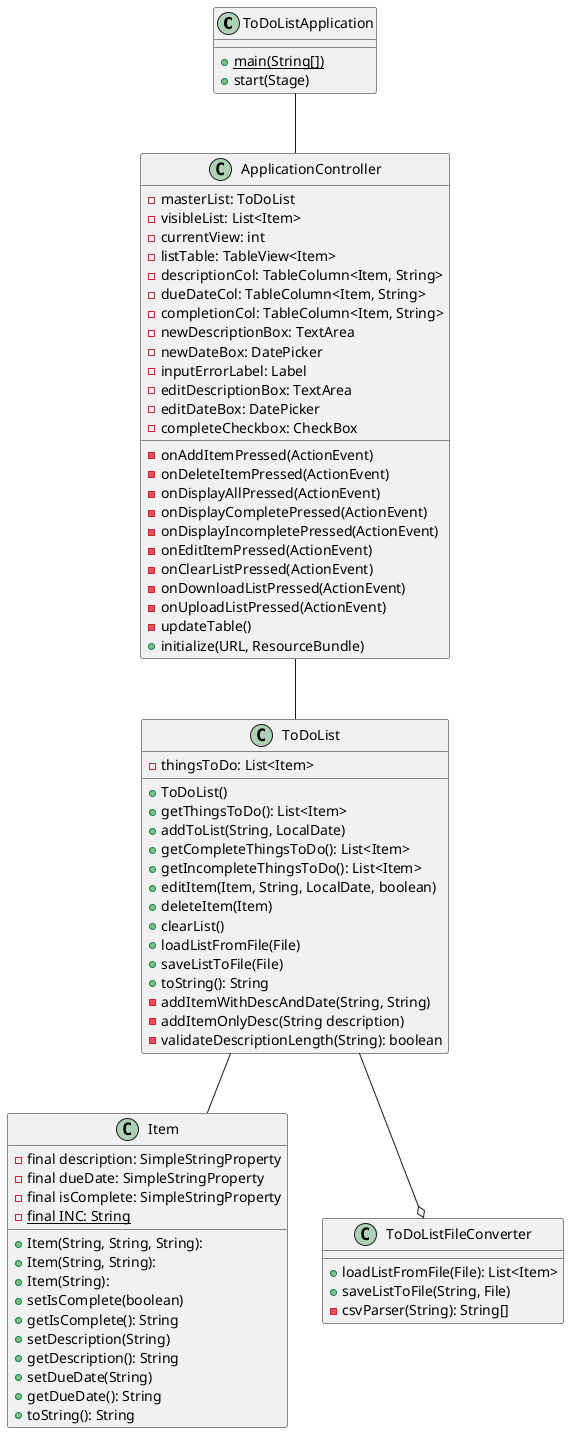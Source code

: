 @startuml

class ToDoListApplication {
    'methods
    +main(String[]) {static}
    +start(Stage)
}

class ApplicationController {
    'attributes
    -masterList: ToDoList
    -visibleList: List<Item>
    -currentView: int
    -listTable: TableView<Item>
    -descriptionCol: TableColumn<Item, String>
    -dueDateCol: TableColumn<Item, String>
    -completionCol: TableColumn<Item, String>
    -newDescriptionBox: TextArea
    -newDateBox: DatePicker
    -inputErrorLabel: Label
    -editDescriptionBox: TextArea
    -editDateBox: DatePicker
    -completeCheckbox: CheckBox
    'methods
    -onAddItemPressed(ActionEvent)
    -onDeleteItemPressed(ActionEvent)
    -onDisplayAllPressed(ActionEvent)
    -onDisplayCompletePressed(ActionEvent)
    -onDisplayIncompletePressed(ActionEvent)
    -onEditItemPressed(ActionEvent)
    -onClearListPressed(ActionEvent)
    -onDownloadListPressed(ActionEvent)
    -onUploadListPressed(ActionEvent)
    -updateTable()
    +initialize(URL, ResourceBundle)
}

class Item {
    'attributes
    -final description: SimpleStringProperty
    -final dueDate: SimpleStringProperty
    -final isComplete: SimpleStringProperty
    -final INC: String {static}
    'methods
    +Item(String, String, String):
    +Item(String, String):
    +Item(String):
    +setIsComplete(boolean)
    +getIsComplete(): String
    +setDescription(String)
    +getDescription(): String
    +setDueDate(String)
    +getDueDate(): String
    +toString(): String
}

class ToDoList {
    'attributes
    -thingsToDo: List<Item>
    'methods
    +ToDoList()
    +getThingsToDo(): List<Item>
    +addToList(String, LocalDate)
    +getCompleteThingsToDo(): List<Item>
    +getIncompleteThingsToDo(): List<Item>
    +editItem(Item, String, LocalDate, boolean)
    +deleteItem(Item)
    +clearList()
    +loadListFromFile(File)
    +saveListToFile(File)
    +toString(): String
    -addItemWithDescAndDate(String, String)
    -addItemOnlyDesc(String description)
    -validateDescriptionLength(String): boolean
}

class ToDoListFileConverter {
    'methods
    +loadListFromFile(File): List<Item>
    +saveListToFile(String, File)
    -csvParser(String): String[]
}


ToDoListApplication -- ApplicationController
ApplicationController -- ToDoList
ToDoList --o ToDoListFileConverter
ToDoList -- Item
@enduml